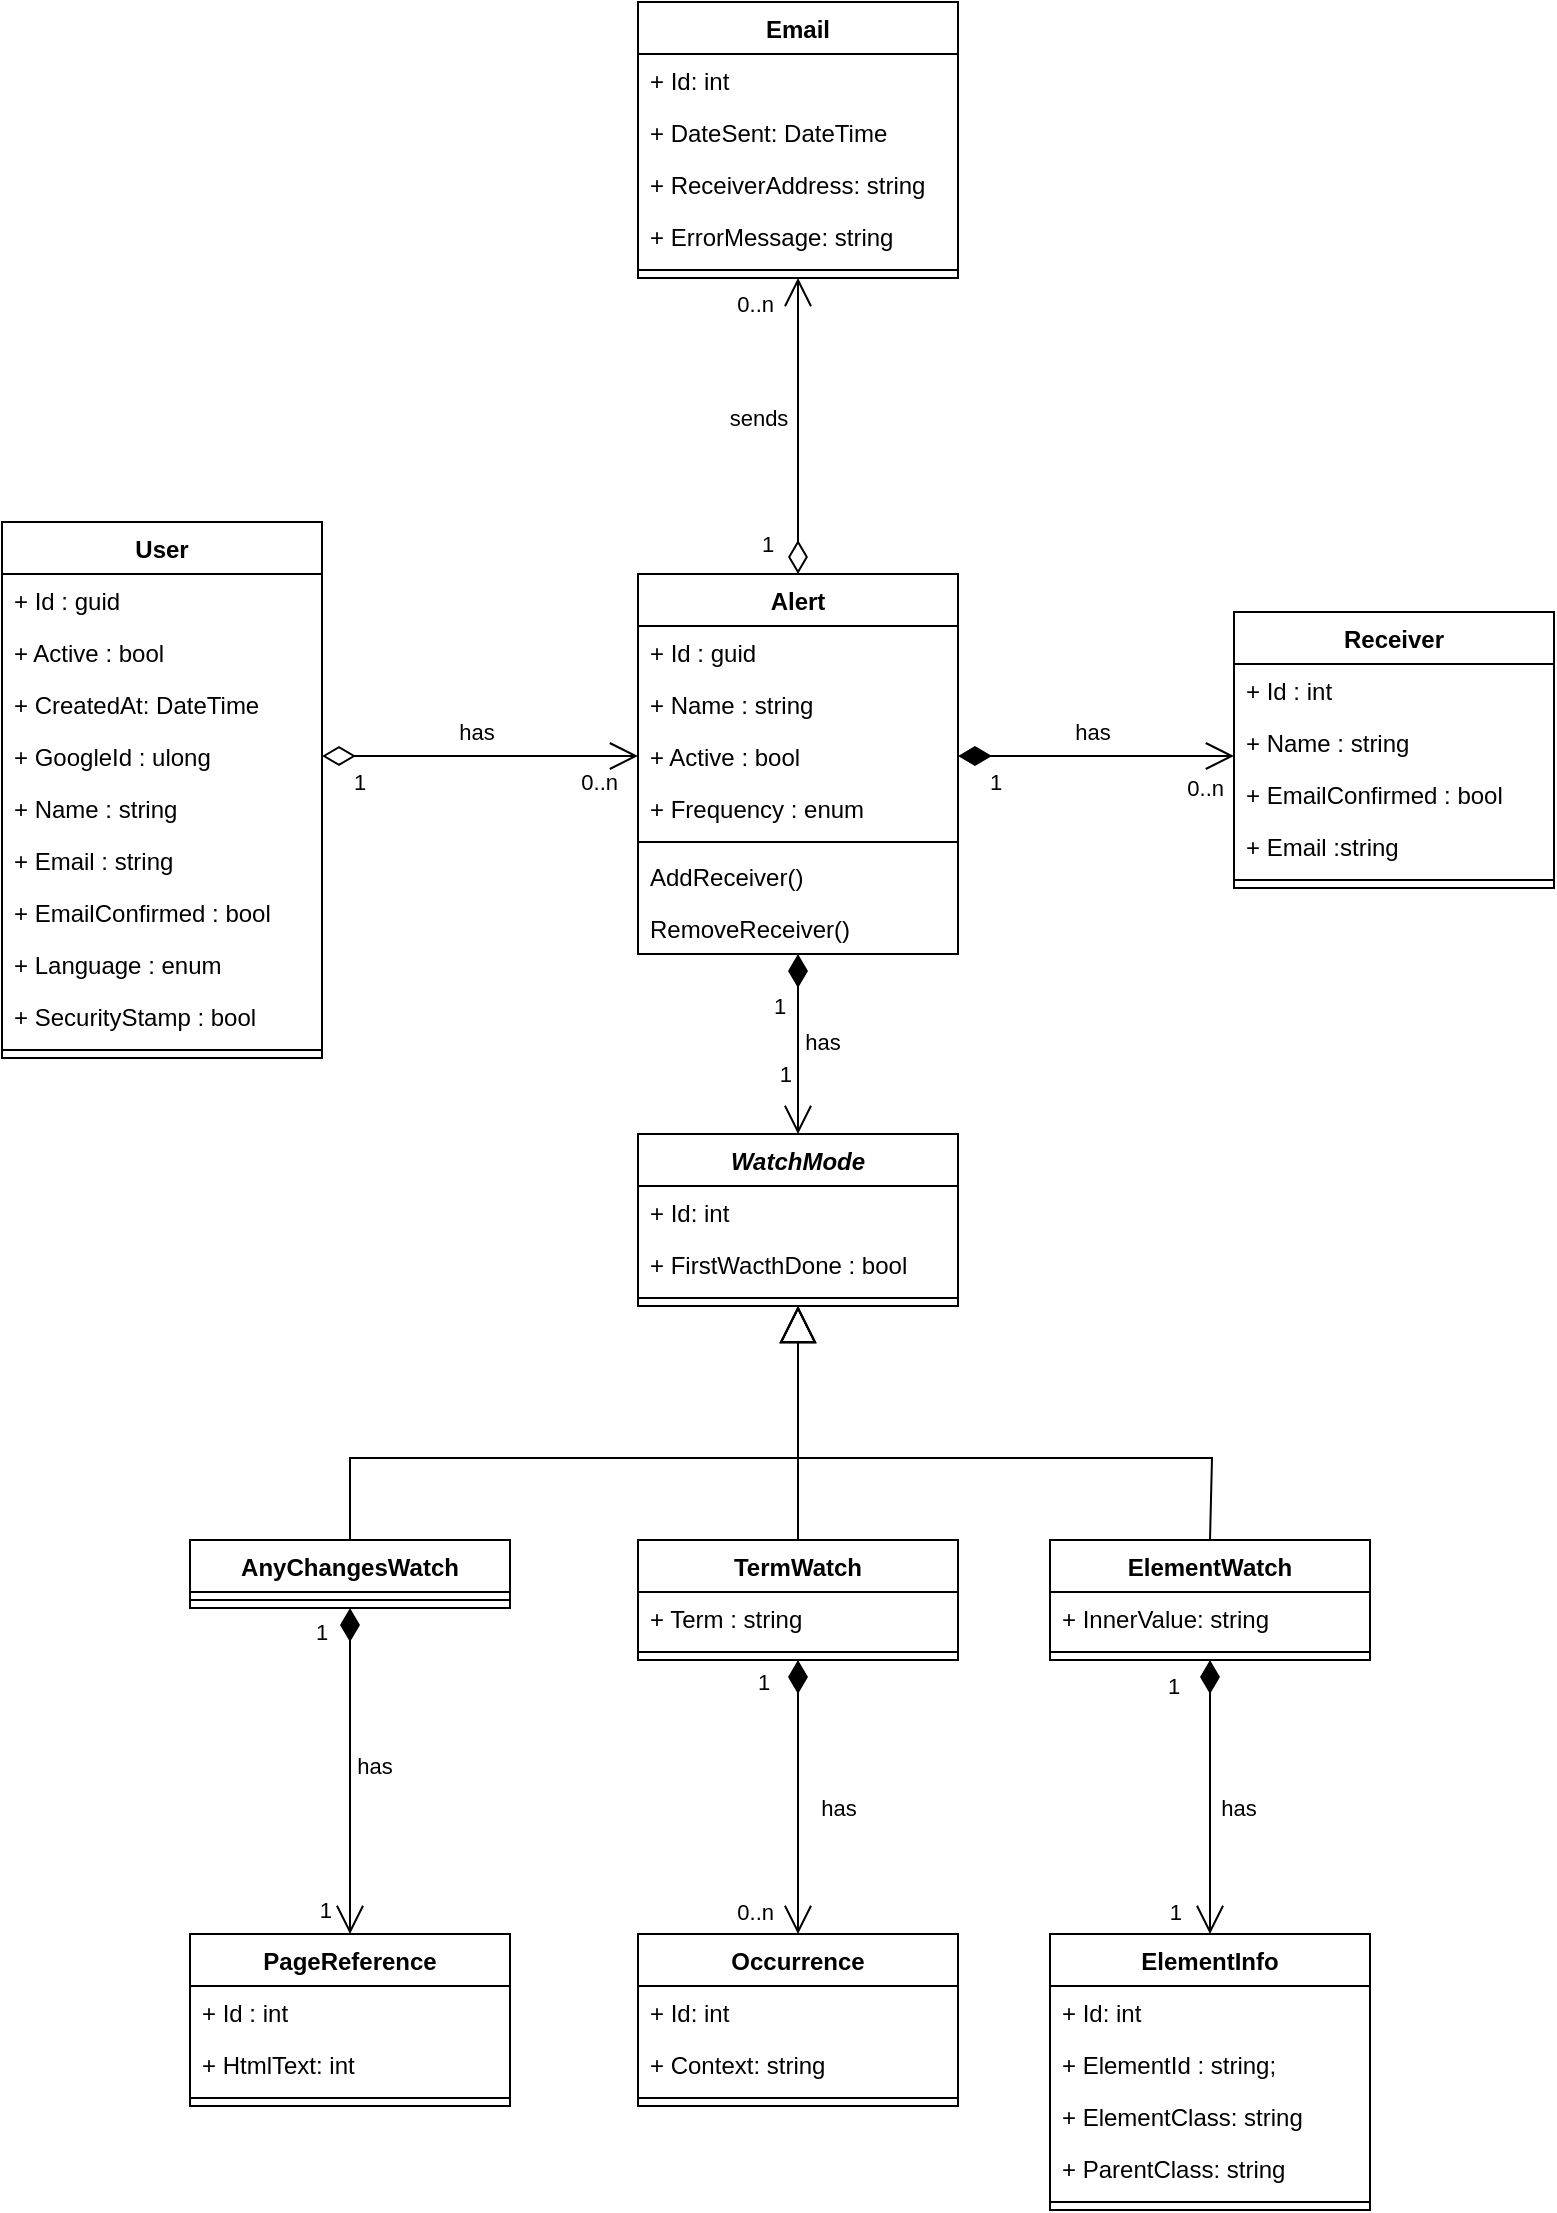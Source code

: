 <mxfile>
    <diagram id="C5RBs43oDa-KdzZeNtuy" name="Page-1">
        <mxGraphModel dx="1260" dy="548" grid="1" gridSize="10" guides="1" tooltips="1" connect="1" arrows="1" fold="1" page="1" pageScale="1" pageWidth="827" pageHeight="1169" math="0" shadow="0">
            <root>
                <mxCell id="WIyWlLk6GJQsqaUBKTNV-0"/>
                <mxCell id="WIyWlLk6GJQsqaUBKTNV-1" parent="WIyWlLk6GJQsqaUBKTNV-0"/>
                <mxCell id="zkfFHV4jXpPFQw0GAbJ--0" value="User" style="swimlane;fontStyle=1;align=center;verticalAlign=top;childLayout=stackLayout;horizontal=1;startSize=26;horizontalStack=0;resizeParent=1;resizeLast=0;collapsible=1;marginBottom=0;rounded=0;shadow=0;strokeWidth=1;" parent="WIyWlLk6GJQsqaUBKTNV-1" vertex="1">
                    <mxGeometry x="-800" y="293" width="160" height="268" as="geometry">
                        <mxRectangle x="40" y="60" width="160" height="26" as="alternateBounds"/>
                    </mxGeometry>
                </mxCell>
                <mxCell id="zkfFHV4jXpPFQw0GAbJ--1" value="+ Id : guid" style="text;align=left;verticalAlign=top;spacingLeft=4;spacingRight=4;overflow=hidden;rotatable=0;points=[[0,0.5],[1,0.5]];portConstraint=eastwest;" parent="zkfFHV4jXpPFQw0GAbJ--0" vertex="1">
                    <mxGeometry y="26" width="160" height="26" as="geometry"/>
                </mxCell>
                <mxCell id="y_DVmvTGEF5yLgAuHi2X-27" value="+ Active : bool" style="text;align=left;verticalAlign=top;spacingLeft=4;spacingRight=4;overflow=hidden;rotatable=0;points=[[0,0.5],[1,0.5]];portConstraint=eastwest;" parent="zkfFHV4jXpPFQw0GAbJ--0" vertex="1">
                    <mxGeometry y="52" width="160" height="26" as="geometry"/>
                </mxCell>
                <mxCell id="0" value="+ CreatedAt: DateTime" style="text;align=left;verticalAlign=top;spacingLeft=4;spacingRight=4;overflow=hidden;rotatable=0;points=[[0,0.5],[1,0.5]];portConstraint=eastwest;" vertex="1" parent="zkfFHV4jXpPFQw0GAbJ--0">
                    <mxGeometry y="78" width="160" height="26" as="geometry"/>
                </mxCell>
                <mxCell id="y_DVmvTGEF5yLgAuHi2X-3" value="+ GoogleId : ulong" style="text;align=left;verticalAlign=top;spacingLeft=4;spacingRight=4;overflow=hidden;rotatable=0;points=[[0,0.5],[1,0.5]];portConstraint=eastwest;" parent="zkfFHV4jXpPFQw0GAbJ--0" vertex="1">
                    <mxGeometry y="104" width="160" height="26" as="geometry"/>
                </mxCell>
                <mxCell id="zkfFHV4jXpPFQw0GAbJ--2" value="+ Name : string" style="text;align=left;verticalAlign=top;spacingLeft=4;spacingRight=4;overflow=hidden;rotatable=0;points=[[0,0.5],[1,0.5]];portConstraint=eastwest;rounded=0;shadow=0;html=0;" parent="zkfFHV4jXpPFQw0GAbJ--0" vertex="1">
                    <mxGeometry y="130" width="160" height="26" as="geometry"/>
                </mxCell>
                <mxCell id="y_DVmvTGEF5yLgAuHi2X-2" value="+ Email : string" style="text;align=left;verticalAlign=top;spacingLeft=4;spacingRight=4;overflow=hidden;rotatable=0;points=[[0,0.5],[1,0.5]];portConstraint=eastwest;" parent="zkfFHV4jXpPFQw0GAbJ--0" vertex="1">
                    <mxGeometry y="156" width="160" height="26" as="geometry"/>
                </mxCell>
                <mxCell id="y_DVmvTGEF5yLgAuHi2X-24" value="+ EmailConfirmed : bool" style="text;align=left;verticalAlign=top;spacingLeft=4;spacingRight=4;overflow=hidden;rotatable=0;points=[[0,0.5],[1,0.5]];portConstraint=eastwest;" parent="zkfFHV4jXpPFQw0GAbJ--0" vertex="1">
                    <mxGeometry y="182" width="160" height="26" as="geometry"/>
                </mxCell>
                <mxCell id="y_DVmvTGEF5yLgAuHi2X-4" value="+ Language : enum" style="text;align=left;verticalAlign=top;spacingLeft=4;spacingRight=4;overflow=hidden;rotatable=0;points=[[0,0.5],[1,0.5]];portConstraint=eastwest;" parent="zkfFHV4jXpPFQw0GAbJ--0" vertex="1">
                    <mxGeometry y="208" width="160" height="26" as="geometry"/>
                </mxCell>
                <mxCell id="1" value="+ SecurityStamp : bool" style="text;align=left;verticalAlign=top;spacingLeft=4;spacingRight=4;overflow=hidden;rotatable=0;points=[[0,0.5],[1,0.5]];portConstraint=eastwest;" vertex="1" parent="zkfFHV4jXpPFQw0GAbJ--0">
                    <mxGeometry y="234" width="160" height="26" as="geometry"/>
                </mxCell>
                <mxCell id="zkfFHV4jXpPFQw0GAbJ--4" value="" style="line;html=1;strokeWidth=1;align=left;verticalAlign=middle;spacingTop=-1;spacingLeft=3;spacingRight=3;rotatable=0;labelPosition=right;points=[];portConstraint=eastwest;" parent="zkfFHV4jXpPFQw0GAbJ--0" vertex="1">
                    <mxGeometry y="260" width="160" height="8" as="geometry"/>
                </mxCell>
                <mxCell id="zkfFHV4jXpPFQw0GAbJ--17" value="Alert" style="swimlane;fontStyle=1;align=center;verticalAlign=top;childLayout=stackLayout;horizontal=1;startSize=26;horizontalStack=0;resizeParent=1;resizeLast=0;collapsible=1;marginBottom=0;rounded=0;shadow=0;strokeWidth=1;" parent="WIyWlLk6GJQsqaUBKTNV-1" vertex="1">
                    <mxGeometry x="-482" y="319" width="160" height="190" as="geometry">
                        <mxRectangle x="550" y="140" width="160" height="26" as="alternateBounds"/>
                    </mxGeometry>
                </mxCell>
                <mxCell id="zkfFHV4jXpPFQw0GAbJ--18" value="+ Id : guid" style="text;align=left;verticalAlign=top;spacingLeft=4;spacingRight=4;overflow=hidden;rotatable=0;points=[[0,0.5],[1,0.5]];portConstraint=eastwest;" parent="zkfFHV4jXpPFQw0GAbJ--17" vertex="1">
                    <mxGeometry y="26" width="160" height="26" as="geometry"/>
                </mxCell>
                <mxCell id="y_DVmvTGEF5yLgAuHi2X-29" value="+ Name : string" style="text;align=left;verticalAlign=top;spacingLeft=4;spacingRight=4;overflow=hidden;rotatable=0;points=[[0,0.5],[1,0.5]];portConstraint=eastwest;" parent="zkfFHV4jXpPFQw0GAbJ--17" vertex="1">
                    <mxGeometry y="52" width="160" height="26" as="geometry"/>
                </mxCell>
                <mxCell id="zkfFHV4jXpPFQw0GAbJ--19" value="+ Active : bool" style="text;align=left;verticalAlign=top;spacingLeft=4;spacingRight=4;overflow=hidden;rotatable=0;points=[[0,0.5],[1,0.5]];portConstraint=eastwest;rounded=0;shadow=0;html=0;" parent="zkfFHV4jXpPFQw0GAbJ--17" vertex="1">
                    <mxGeometry y="78" width="160" height="26" as="geometry"/>
                </mxCell>
                <mxCell id="y_DVmvTGEF5yLgAuHi2X-21" value="+ Frequency : enum" style="text;align=left;verticalAlign=top;spacingLeft=4;spacingRight=4;overflow=hidden;rotatable=0;points=[[0,0.5],[1,0.5]];portConstraint=eastwest;rounded=0;shadow=0;html=0;" parent="zkfFHV4jXpPFQw0GAbJ--17" vertex="1">
                    <mxGeometry y="104" width="160" height="26" as="geometry"/>
                </mxCell>
                <mxCell id="zkfFHV4jXpPFQw0GAbJ--23" value="" style="line;html=1;strokeWidth=1;align=left;verticalAlign=middle;spacingTop=-1;spacingLeft=3;spacingRight=3;rotatable=0;labelPosition=right;points=[];portConstraint=eastwest;" parent="zkfFHV4jXpPFQw0GAbJ--17" vertex="1">
                    <mxGeometry y="130" width="160" height="8" as="geometry"/>
                </mxCell>
                <mxCell id="y_DVmvTGEF5yLgAuHi2X-30" value="AddReceiver()" style="text;align=left;verticalAlign=top;spacingLeft=4;spacingRight=4;overflow=hidden;rotatable=0;points=[[0,0.5],[1,0.5]];portConstraint=eastwest;rounded=0;shadow=0;html=0;" parent="zkfFHV4jXpPFQw0GAbJ--17" vertex="1">
                    <mxGeometry y="138" width="160" height="26" as="geometry"/>
                </mxCell>
                <mxCell id="y_DVmvTGEF5yLgAuHi2X-31" value="RemoveReceiver()" style="text;align=left;verticalAlign=top;spacingLeft=4;spacingRight=4;overflow=hidden;rotatable=0;points=[[0,0.5],[1,0.5]];portConstraint=eastwest;rounded=0;shadow=0;html=0;" parent="zkfFHV4jXpPFQw0GAbJ--17" vertex="1">
                    <mxGeometry y="164" width="160" height="26" as="geometry"/>
                </mxCell>
                <mxCell id="y_DVmvTGEF5yLgAuHi2X-6" value="" style="resizable=0;align=right;verticalAlign=bottom;labelBackgroundColor=none;fontSize=12;" parent="WIyWlLk6GJQsqaUBKTNV-1" connectable="0" vertex="1">
                    <mxGeometry x="-449" y="410" as="geometry">
                        <mxPoint x="-71" y="35" as="offset"/>
                    </mxGeometry>
                </mxCell>
                <mxCell id="y_DVmvTGEF5yLgAuHi2X-14" value="Receiver" style="swimlane;fontStyle=1;align=center;verticalAlign=top;childLayout=stackLayout;horizontal=1;startSize=26;horizontalStack=0;resizeParent=1;resizeParentMax=0;resizeLast=0;collapsible=1;marginBottom=0;" parent="WIyWlLk6GJQsqaUBKTNV-1" vertex="1">
                    <mxGeometry x="-184" y="338" width="160" height="138" as="geometry"/>
                </mxCell>
                <mxCell id="y_DVmvTGEF5yLgAuHi2X-15" value="+ Id : int" style="text;strokeColor=none;fillColor=none;align=left;verticalAlign=top;spacingLeft=4;spacingRight=4;overflow=hidden;rotatable=0;points=[[0,0.5],[1,0.5]];portConstraint=eastwest;" parent="y_DVmvTGEF5yLgAuHi2X-14" vertex="1">
                    <mxGeometry y="26" width="160" height="26" as="geometry"/>
                </mxCell>
                <mxCell id="y_DVmvTGEF5yLgAuHi2X-22" value="+ Name : string" style="text;strokeColor=none;fillColor=none;align=left;verticalAlign=top;spacingLeft=4;spacingRight=4;overflow=hidden;rotatable=0;points=[[0,0.5],[1,0.5]];portConstraint=eastwest;" parent="y_DVmvTGEF5yLgAuHi2X-14" vertex="1">
                    <mxGeometry y="52" width="160" height="26" as="geometry"/>
                </mxCell>
                <mxCell id="y_DVmvTGEF5yLgAuHi2X-28" value="+ EmailConfirmed : bool" style="text;strokeColor=none;fillColor=none;align=left;verticalAlign=top;spacingLeft=4;spacingRight=4;overflow=hidden;rotatable=0;points=[[0,0.5],[1,0.5]];portConstraint=eastwest;" parent="y_DVmvTGEF5yLgAuHi2X-14" vertex="1">
                    <mxGeometry y="78" width="160" height="26" as="geometry"/>
                </mxCell>
                <mxCell id="y_DVmvTGEF5yLgAuHi2X-23" value="+ Email :string" style="text;strokeColor=none;fillColor=none;align=left;verticalAlign=top;spacingLeft=4;spacingRight=4;overflow=hidden;rotatable=0;points=[[0,0.5],[1,0.5]];portConstraint=eastwest;" parent="y_DVmvTGEF5yLgAuHi2X-14" vertex="1">
                    <mxGeometry y="104" width="160" height="26" as="geometry"/>
                </mxCell>
                <mxCell id="y_DVmvTGEF5yLgAuHi2X-16" value="" style="line;strokeWidth=1;fillColor=none;align=left;verticalAlign=middle;spacingTop=-1;spacingLeft=3;spacingRight=3;rotatable=0;labelPosition=right;points=[];portConstraint=eastwest;" parent="y_DVmvTGEF5yLgAuHi2X-14" vertex="1">
                    <mxGeometry y="130" width="160" height="8" as="geometry"/>
                </mxCell>
                <mxCell id="y_DVmvTGEF5yLgAuHi2X-32" value="has" style="endArrow=open;html=1;endSize=12;startArrow=diamondThin;startSize=14;startFill=1;edgeStyle=orthogonalEdgeStyle;rounded=0;exitX=1;exitY=0.5;exitDx=0;exitDy=0;entryX=0;entryY=0.769;entryDx=0;entryDy=0;entryPerimeter=0;" parent="WIyWlLk6GJQsqaUBKTNV-1" source="zkfFHV4jXpPFQw0GAbJ--19" target="y_DVmvTGEF5yLgAuHi2X-22" edge="1">
                    <mxGeometry x="-0.029" y="12" relative="1" as="geometry">
                        <mxPoint x="-298" y="410" as="sourcePoint"/>
                        <mxPoint x="-152" y="410" as="targetPoint"/>
                        <mxPoint as="offset"/>
                    </mxGeometry>
                </mxCell>
                <mxCell id="y_DVmvTGEF5yLgAuHi2X-33" value="1" style="edgeLabel;resizable=0;html=1;align=left;verticalAlign=top;" parent="y_DVmvTGEF5yLgAuHi2X-32" connectable="0" vertex="1">
                    <mxGeometry x="-1" relative="1" as="geometry">
                        <mxPoint x="14" as="offset"/>
                    </mxGeometry>
                </mxCell>
                <mxCell id="y_DVmvTGEF5yLgAuHi2X-34" value="0..n" style="edgeLabel;resizable=0;html=1;align=right;verticalAlign=top;" parent="y_DVmvTGEF5yLgAuHi2X-32" connectable="0" vertex="1">
                    <mxGeometry x="1" relative="1" as="geometry">
                        <mxPoint x="-4" y="3" as="offset"/>
                    </mxGeometry>
                </mxCell>
                <mxCell id="y_DVmvTGEF5yLgAuHi2X-35" value="WatchMode" style="swimlane;fontStyle=3;align=center;verticalAlign=top;childLayout=stackLayout;horizontal=1;startSize=26;horizontalStack=0;resizeParent=1;resizeParentMax=0;resizeLast=0;collapsible=1;marginBottom=0;" parent="WIyWlLk6GJQsqaUBKTNV-1" vertex="1">
                    <mxGeometry x="-482" y="599" width="160" height="86" as="geometry"/>
                </mxCell>
                <mxCell id="y_DVmvTGEF5yLgAuHi2X-36" value="+ Id: int" style="text;strokeColor=none;fillColor=none;align=left;verticalAlign=top;spacingLeft=4;spacingRight=4;overflow=hidden;rotatable=0;points=[[0,0.5],[1,0.5]];portConstraint=eastwest;" parent="y_DVmvTGEF5yLgAuHi2X-35" vertex="1">
                    <mxGeometry y="26" width="160" height="26" as="geometry"/>
                </mxCell>
                <mxCell id="IL8PNfp2ytm6pg072xDF-20" value="+ FirstWacthDone : bool" style="text;strokeColor=none;fillColor=none;align=left;verticalAlign=top;spacingLeft=4;spacingRight=4;overflow=hidden;rotatable=0;points=[[0,0.5],[1,0.5]];portConstraint=eastwest;" parent="y_DVmvTGEF5yLgAuHi2X-35" vertex="1">
                    <mxGeometry y="52" width="160" height="26" as="geometry"/>
                </mxCell>
                <mxCell id="y_DVmvTGEF5yLgAuHi2X-37" value="" style="line;strokeWidth=1;fillColor=none;align=left;verticalAlign=middle;spacingTop=-1;spacingLeft=3;spacingRight=3;rotatable=0;labelPosition=right;points=[];portConstraint=eastwest;" parent="y_DVmvTGEF5yLgAuHi2X-35" vertex="1">
                    <mxGeometry y="78" width="160" height="8" as="geometry"/>
                </mxCell>
                <mxCell id="y_DVmvTGEF5yLgAuHi2X-39" value="has" style="endArrow=open;html=1;endSize=12;startArrow=diamondThin;startSize=14;startFill=1;edgeStyle=orthogonalEdgeStyle;rounded=0;entryX=0.5;entryY=0;entryDx=0;entryDy=0;" parent="WIyWlLk6GJQsqaUBKTNV-1" source="zkfFHV4jXpPFQw0GAbJ--17" target="y_DVmvTGEF5yLgAuHi2X-35" edge="1">
                    <mxGeometry x="-0.029" y="12" relative="1" as="geometry">
                        <mxPoint x="-298" y="538" as="sourcePoint"/>
                        <mxPoint x="-322" y="578" as="targetPoint"/>
                        <mxPoint as="offset"/>
                    </mxGeometry>
                </mxCell>
                <mxCell id="y_DVmvTGEF5yLgAuHi2X-40" value="1" style="edgeLabel;resizable=0;html=1;align=left;verticalAlign=top;" parent="y_DVmvTGEF5yLgAuHi2X-39" connectable="0" vertex="1">
                    <mxGeometry x="-1" relative="1" as="geometry">
                        <mxPoint x="-14" y="13" as="offset"/>
                    </mxGeometry>
                </mxCell>
                <mxCell id="y_DVmvTGEF5yLgAuHi2X-41" value="1" style="edgeLabel;resizable=0;html=1;align=right;verticalAlign=top;" parent="y_DVmvTGEF5yLgAuHi2X-39" connectable="0" vertex="1">
                    <mxGeometry x="1" relative="1" as="geometry">
                        <mxPoint x="-3" y="-43" as="offset"/>
                    </mxGeometry>
                </mxCell>
                <mxCell id="IL8PNfp2ytm6pg072xDF-1" value="AnyChangesWatch" style="swimlane;fontStyle=1;align=center;verticalAlign=top;childLayout=stackLayout;horizontal=1;startSize=26;horizontalStack=0;resizeParent=1;resizeParentMax=0;resizeLast=0;collapsible=1;marginBottom=0;" parent="WIyWlLk6GJQsqaUBKTNV-1" vertex="1">
                    <mxGeometry x="-706" y="802" width="160" height="34" as="geometry"/>
                </mxCell>
                <mxCell id="IL8PNfp2ytm6pg072xDF-3" value="" style="line;strokeWidth=1;fillColor=none;align=left;verticalAlign=middle;spacingTop=-1;spacingLeft=3;spacingRight=3;rotatable=0;labelPosition=right;points=[];portConstraint=eastwest;" parent="IL8PNfp2ytm6pg072xDF-1" vertex="1">
                    <mxGeometry y="26" width="160" height="8" as="geometry"/>
                </mxCell>
                <mxCell id="IL8PNfp2ytm6pg072xDF-5" value="TermWatch" style="swimlane;fontStyle=1;align=center;verticalAlign=top;childLayout=stackLayout;horizontal=1;startSize=26;horizontalStack=0;resizeParent=1;resizeParentMax=0;resizeLast=0;collapsible=1;marginBottom=0;" parent="WIyWlLk6GJQsqaUBKTNV-1" vertex="1">
                    <mxGeometry x="-482" y="802" width="160" height="60" as="geometry"/>
                </mxCell>
                <mxCell id="IL8PNfp2ytm6pg072xDF-6" value="+ Term : string" style="text;strokeColor=none;fillColor=none;align=left;verticalAlign=top;spacingLeft=4;spacingRight=4;overflow=hidden;rotatable=0;points=[[0,0.5],[1,0.5]];portConstraint=eastwest;" parent="IL8PNfp2ytm6pg072xDF-5" vertex="1">
                    <mxGeometry y="26" width="160" height="26" as="geometry"/>
                </mxCell>
                <mxCell id="IL8PNfp2ytm6pg072xDF-7" value="" style="line;strokeWidth=1;fillColor=none;align=left;verticalAlign=middle;spacingTop=-1;spacingLeft=3;spacingRight=3;rotatable=0;labelPosition=right;points=[];portConstraint=eastwest;" parent="IL8PNfp2ytm6pg072xDF-5" vertex="1">
                    <mxGeometry y="52" width="160" height="8" as="geometry"/>
                </mxCell>
                <mxCell id="IL8PNfp2ytm6pg072xDF-9" value="ElementWatch" style="swimlane;fontStyle=1;align=center;verticalAlign=top;childLayout=stackLayout;horizontal=1;startSize=26;horizontalStack=0;resizeParent=1;resizeParentMax=0;resizeLast=0;collapsible=1;marginBottom=0;" parent="WIyWlLk6GJQsqaUBKTNV-1" vertex="1">
                    <mxGeometry x="-276" y="802" width="160" height="60" as="geometry"/>
                </mxCell>
                <mxCell id="erF2GCkGY189fPx6bUt2-32" value="+ InnerValue: string" style="text;strokeColor=none;fillColor=none;align=left;verticalAlign=top;spacingLeft=4;spacingRight=4;overflow=hidden;rotatable=0;points=[[0,0.5],[1,0.5]];portConstraint=eastwest;" parent="IL8PNfp2ytm6pg072xDF-9" vertex="1">
                    <mxGeometry y="26" width="160" height="26" as="geometry"/>
                </mxCell>
                <mxCell id="IL8PNfp2ytm6pg072xDF-11" value="" style="line;strokeWidth=1;fillColor=none;align=left;verticalAlign=middle;spacingTop=-1;spacingLeft=3;spacingRight=3;rotatable=0;labelPosition=right;points=[];portConstraint=eastwest;" parent="IL8PNfp2ytm6pg072xDF-9" vertex="1">
                    <mxGeometry y="52" width="160" height="8" as="geometry"/>
                </mxCell>
                <mxCell id="IL8PNfp2ytm6pg072xDF-13" value="" style="endArrow=block;endSize=16;endFill=0;html=1;rounded=0;entryX=0.5;entryY=1;entryDx=0;entryDy=0;exitX=0.5;exitY=0;exitDx=0;exitDy=0;" parent="WIyWlLk6GJQsqaUBKTNV-1" source="IL8PNfp2ytm6pg072xDF-1" target="y_DVmvTGEF5yLgAuHi2X-35" edge="1">
                    <mxGeometry width="160" relative="1" as="geometry">
                        <mxPoint x="-496" y="751" as="sourcePoint"/>
                        <mxPoint x="-403" y="711" as="targetPoint"/>
                        <Array as="points">
                            <mxPoint x="-626" y="761"/>
                            <mxPoint x="-402" y="761"/>
                        </Array>
                    </mxGeometry>
                </mxCell>
                <mxCell id="IL8PNfp2ytm6pg072xDF-14" value="" style="endArrow=block;endSize=16;endFill=0;html=1;rounded=0;entryX=0.5;entryY=1;entryDx=0;entryDy=0;" parent="WIyWlLk6GJQsqaUBKTNV-1" source="IL8PNfp2ytm6pg072xDF-5" target="y_DVmvTGEF5yLgAuHi2X-35" edge="1">
                    <mxGeometry width="160" relative="1" as="geometry">
                        <mxPoint x="-496" y="791" as="sourcePoint"/>
                        <mxPoint x="-426" y="719" as="targetPoint"/>
                        <Array as="points">
                            <mxPoint x="-402" y="769"/>
                        </Array>
                    </mxGeometry>
                </mxCell>
                <mxCell id="IL8PNfp2ytm6pg072xDF-15" value="" style="endArrow=block;endSize=16;endFill=0;html=1;rounded=0;exitX=0.5;exitY=0;exitDx=0;exitDy=0;entryX=0.5;entryY=1;entryDx=0;entryDy=0;" parent="WIyWlLk6GJQsqaUBKTNV-1" source="IL8PNfp2ytm6pg072xDF-9" target="y_DVmvTGEF5yLgAuHi2X-35" edge="1">
                    <mxGeometry width="160" relative="1" as="geometry">
                        <mxPoint x="-194.56" y="800.022" as="sourcePoint"/>
                        <mxPoint x="-466" y="669" as="targetPoint"/>
                        <Array as="points">
                            <mxPoint x="-195" y="761"/>
                            <mxPoint x="-402" y="761"/>
                        </Array>
                    </mxGeometry>
                </mxCell>
                <mxCell id="IL8PNfp2ytm6pg072xDF-21" value="PageReference" style="swimlane;fontStyle=1;align=center;verticalAlign=top;childLayout=stackLayout;horizontal=1;startSize=26;horizontalStack=0;resizeParent=1;resizeParentMax=0;resizeLast=0;collapsible=1;marginBottom=0;" parent="WIyWlLk6GJQsqaUBKTNV-1" vertex="1">
                    <mxGeometry x="-706" y="999" width="160" height="86" as="geometry"/>
                </mxCell>
                <mxCell id="IL8PNfp2ytm6pg072xDF-22" value="+ Id : int" style="text;strokeColor=none;fillColor=none;align=left;verticalAlign=top;spacingLeft=4;spacingRight=4;overflow=hidden;rotatable=0;points=[[0,0.5],[1,0.5]];portConstraint=eastwest;" parent="IL8PNfp2ytm6pg072xDF-21" vertex="1">
                    <mxGeometry y="26" width="160" height="26" as="geometry"/>
                </mxCell>
                <mxCell id="IL8PNfp2ytm6pg072xDF-41" value="+ HtmlText: int" style="text;strokeColor=none;fillColor=none;align=left;verticalAlign=top;spacingLeft=4;spacingRight=4;overflow=hidden;rotatable=0;points=[[0,0.5],[1,0.5]];portConstraint=eastwest;" parent="IL8PNfp2ytm6pg072xDF-21" vertex="1">
                    <mxGeometry y="52" width="160" height="26" as="geometry"/>
                </mxCell>
                <mxCell id="IL8PNfp2ytm6pg072xDF-23" value="" style="line;strokeWidth=1;fillColor=none;align=left;verticalAlign=middle;spacingTop=-1;spacingLeft=3;spacingRight=3;rotatable=0;labelPosition=right;points=[];portConstraint=eastwest;" parent="IL8PNfp2ytm6pg072xDF-21" vertex="1">
                    <mxGeometry y="78" width="160" height="8" as="geometry"/>
                </mxCell>
                <mxCell id="IL8PNfp2ytm6pg072xDF-25" value="Occurrence" style="swimlane;fontStyle=1;align=center;verticalAlign=top;childLayout=stackLayout;horizontal=1;startSize=26;horizontalStack=0;resizeParent=1;resizeParentMax=0;resizeLast=0;collapsible=1;marginBottom=0;" parent="WIyWlLk6GJQsqaUBKTNV-1" vertex="1">
                    <mxGeometry x="-482" y="999" width="160" height="86" as="geometry"/>
                </mxCell>
                <mxCell id="IL8PNfp2ytm6pg072xDF-26" value="+ Id: int" style="text;strokeColor=none;fillColor=none;align=left;verticalAlign=top;spacingLeft=4;spacingRight=4;overflow=hidden;rotatable=0;points=[[0,0.5],[1,0.5]];portConstraint=eastwest;" parent="IL8PNfp2ytm6pg072xDF-25" vertex="1">
                    <mxGeometry y="26" width="160" height="26" as="geometry"/>
                </mxCell>
                <mxCell id="erF2GCkGY189fPx6bUt2-36" value="+ Context: string" style="text;strokeColor=none;fillColor=none;align=left;verticalAlign=top;spacingLeft=4;spacingRight=4;overflow=hidden;rotatable=0;points=[[0,0.5],[1,0.5]];portConstraint=eastwest;" parent="IL8PNfp2ytm6pg072xDF-25" vertex="1">
                    <mxGeometry y="52" width="160" height="26" as="geometry"/>
                </mxCell>
                <mxCell id="IL8PNfp2ytm6pg072xDF-27" value="" style="line;strokeWidth=1;fillColor=none;align=left;verticalAlign=middle;spacingTop=-1;spacingLeft=3;spacingRight=3;rotatable=0;labelPosition=right;points=[];portConstraint=eastwest;" parent="IL8PNfp2ytm6pg072xDF-25" vertex="1">
                    <mxGeometry y="78" width="160" height="8" as="geometry"/>
                </mxCell>
                <mxCell id="IL8PNfp2ytm6pg072xDF-29" value="ElementInfo" style="swimlane;fontStyle=1;align=center;verticalAlign=top;childLayout=stackLayout;horizontal=1;startSize=26;horizontalStack=0;resizeParent=1;resizeParentMax=0;resizeLast=0;collapsible=1;marginBottom=0;" parent="WIyWlLk6GJQsqaUBKTNV-1" vertex="1">
                    <mxGeometry x="-276" y="999" width="160" height="138" as="geometry"/>
                </mxCell>
                <mxCell id="erF2GCkGY189fPx6bUt2-31" value="+ Id: int" style="text;strokeColor=none;fillColor=none;align=left;verticalAlign=top;spacingLeft=4;spacingRight=4;overflow=hidden;rotatable=0;points=[[0,0.5],[1,0.5]];portConstraint=eastwest;" parent="IL8PNfp2ytm6pg072xDF-29" vertex="1">
                    <mxGeometry y="26" width="160" height="26" as="geometry"/>
                </mxCell>
                <mxCell id="erF2GCkGY189fPx6bUt2-30" value="+ ElementId : string;" style="text;strokeColor=none;fillColor=none;align=left;verticalAlign=top;spacingLeft=4;spacingRight=4;overflow=hidden;rotatable=0;points=[[0,0.5],[1,0.5]];portConstraint=eastwest;" parent="IL8PNfp2ytm6pg072xDF-29" vertex="1">
                    <mxGeometry y="52" width="160" height="26" as="geometry"/>
                </mxCell>
                <mxCell id="IL8PNfp2ytm6pg072xDF-30" value="+ ElementClass: string" style="text;strokeColor=none;fillColor=none;align=left;verticalAlign=top;spacingLeft=4;spacingRight=4;overflow=hidden;rotatable=0;points=[[0,0.5],[1,0.5]];portConstraint=eastwest;" parent="IL8PNfp2ytm6pg072xDF-29" vertex="1">
                    <mxGeometry y="78" width="160" height="26" as="geometry"/>
                </mxCell>
                <mxCell id="erF2GCkGY189fPx6bUt2-35" value="+ ParentClass: string" style="text;strokeColor=none;fillColor=none;align=left;verticalAlign=top;spacingLeft=4;spacingRight=4;overflow=hidden;rotatable=0;points=[[0,0.5],[1,0.5]];portConstraint=eastwest;" parent="IL8PNfp2ytm6pg072xDF-29" vertex="1">
                    <mxGeometry y="104" width="160" height="26" as="geometry"/>
                </mxCell>
                <mxCell id="IL8PNfp2ytm6pg072xDF-31" value="" style="line;strokeWidth=1;fillColor=none;align=left;verticalAlign=middle;spacingTop=-1;spacingLeft=3;spacingRight=3;rotatable=0;labelPosition=right;points=[];portConstraint=eastwest;" parent="IL8PNfp2ytm6pg072xDF-29" vertex="1">
                    <mxGeometry y="130" width="160" height="8" as="geometry"/>
                </mxCell>
                <mxCell id="IL8PNfp2ytm6pg072xDF-33" value="Email" style="swimlane;fontStyle=1;align=center;verticalAlign=top;childLayout=stackLayout;horizontal=1;startSize=26;horizontalStack=0;resizeParent=1;resizeParentMax=0;resizeLast=0;collapsible=1;marginBottom=0;" parent="WIyWlLk6GJQsqaUBKTNV-1" vertex="1">
                    <mxGeometry x="-482" y="33" width="160" height="138" as="geometry"/>
                </mxCell>
                <mxCell id="IL8PNfp2ytm6pg072xDF-34" value="+ Id: int" style="text;strokeColor=none;fillColor=none;align=left;verticalAlign=top;spacingLeft=4;spacingRight=4;overflow=hidden;rotatable=0;points=[[0,0.5],[1,0.5]];portConstraint=eastwest;" parent="IL8PNfp2ytm6pg072xDF-33" vertex="1">
                    <mxGeometry y="26" width="160" height="26" as="geometry"/>
                </mxCell>
                <mxCell id="erF2GCkGY189fPx6bUt2-37" value="+ DateSent: DateTime" style="text;strokeColor=none;fillColor=none;align=left;verticalAlign=top;spacingLeft=4;spacingRight=4;overflow=hidden;rotatable=0;points=[[0,0.5],[1,0.5]];portConstraint=eastwest;" parent="IL8PNfp2ytm6pg072xDF-33" vertex="1">
                    <mxGeometry y="52" width="160" height="26" as="geometry"/>
                </mxCell>
                <mxCell id="erF2GCkGY189fPx6bUt2-38" value="+ ReceiverAddress: string" style="text;strokeColor=none;fillColor=none;align=left;verticalAlign=top;spacingLeft=4;spacingRight=4;overflow=hidden;rotatable=0;points=[[0,0.5],[1,0.5]];portConstraint=eastwest;" parent="IL8PNfp2ytm6pg072xDF-33" vertex="1">
                    <mxGeometry y="78" width="160" height="26" as="geometry"/>
                </mxCell>
                <mxCell id="erF2GCkGY189fPx6bUt2-13" value="+ ErrorMessage: string" style="text;strokeColor=none;fillColor=none;align=left;verticalAlign=top;spacingLeft=4;spacingRight=4;overflow=hidden;rotatable=0;points=[[0,0.5],[1,0.5]];portConstraint=eastwest;" parent="IL8PNfp2ytm6pg072xDF-33" vertex="1">
                    <mxGeometry y="104" width="160" height="26" as="geometry"/>
                </mxCell>
                <mxCell id="IL8PNfp2ytm6pg072xDF-35" value="" style="line;strokeWidth=1;fillColor=none;align=left;verticalAlign=middle;spacingTop=-1;spacingLeft=3;spacingRight=3;rotatable=0;labelPosition=right;points=[];portConstraint=eastwest;" parent="IL8PNfp2ytm6pg072xDF-33" vertex="1">
                    <mxGeometry y="130" width="160" height="8" as="geometry"/>
                </mxCell>
                <mxCell id="erF2GCkGY189fPx6bUt2-7" value="has" style="endArrow=open;html=1;endSize=12;startArrow=diamondThin;startSize=14;startFill=0;edgeStyle=orthogonalEdgeStyle;rounded=0;exitX=1;exitY=0.5;exitDx=0;exitDy=0;entryX=0;entryY=0.5;entryDx=0;entryDy=0;" parent="WIyWlLk6GJQsqaUBKTNV-1" source="y_DVmvTGEF5yLgAuHi2X-3" target="zkfFHV4jXpPFQw0GAbJ--19" edge="1">
                    <mxGeometry x="-0.029" y="12" relative="1" as="geometry">
                        <mxPoint x="-662" y="409.6" as="sourcePoint"/>
                        <mxPoint x="-502" y="409.6" as="targetPoint"/>
                        <mxPoint as="offset"/>
                    </mxGeometry>
                </mxCell>
                <mxCell id="erF2GCkGY189fPx6bUt2-8" value="1" style="edgeLabel;resizable=0;html=1;align=left;verticalAlign=top;" parent="erF2GCkGY189fPx6bUt2-7" connectable="0" vertex="1">
                    <mxGeometry x="-1" relative="1" as="geometry">
                        <mxPoint x="14" as="offset"/>
                    </mxGeometry>
                </mxCell>
                <mxCell id="erF2GCkGY189fPx6bUt2-9" value="0..n" style="edgeLabel;resizable=0;html=1;align=right;verticalAlign=top;" parent="erF2GCkGY189fPx6bUt2-7" connectable="0" vertex="1">
                    <mxGeometry x="1" relative="1" as="geometry">
                        <mxPoint x="-10" as="offset"/>
                    </mxGeometry>
                </mxCell>
                <mxCell id="erF2GCkGY189fPx6bUt2-10" value="sends" style="endArrow=open;html=1;endSize=12;startArrow=diamondThin;startSize=14;startFill=0;edgeStyle=orthogonalEdgeStyle;rounded=0;exitX=0.5;exitY=0;exitDx=0;exitDy=0;entryX=0.5;entryY=1;entryDx=0;entryDy=0;" parent="WIyWlLk6GJQsqaUBKTNV-1" source="zkfFHV4jXpPFQw0GAbJ--17" target="IL8PNfp2ytm6pg072xDF-33" edge="1">
                    <mxGeometry x="0.052" y="20" relative="1" as="geometry">
                        <mxPoint x="-492" y="258" as="sourcePoint"/>
                        <mxPoint x="-334" y="258" as="targetPoint"/>
                        <mxPoint as="offset"/>
                    </mxGeometry>
                </mxCell>
                <mxCell id="erF2GCkGY189fPx6bUt2-11" value="1" style="edgeLabel;resizable=0;html=1;align=left;verticalAlign=top;" parent="erF2GCkGY189fPx6bUt2-10" connectable="0" vertex="1">
                    <mxGeometry x="-1" relative="1" as="geometry">
                        <mxPoint x="-20" y="-28" as="offset"/>
                    </mxGeometry>
                </mxCell>
                <mxCell id="erF2GCkGY189fPx6bUt2-12" value="0..n" style="edgeLabel;resizable=0;html=1;align=right;verticalAlign=top;" parent="erF2GCkGY189fPx6bUt2-10" connectable="0" vertex="1">
                    <mxGeometry x="1" relative="1" as="geometry">
                        <mxPoint x="-12" as="offset"/>
                    </mxGeometry>
                </mxCell>
                <mxCell id="erF2GCkGY189fPx6bUt2-14" value="has" style="endArrow=open;html=1;endSize=12;startArrow=diamondThin;startSize=14;startFill=1;edgeStyle=orthogonalEdgeStyle;rounded=0;exitX=0.5;exitY=1;exitDx=0;exitDy=0;entryX=0.5;entryY=0;entryDx=0;entryDy=0;" parent="WIyWlLk6GJQsqaUBKTNV-1" source="IL8PNfp2ytm6pg072xDF-1" target="IL8PNfp2ytm6pg072xDF-21" edge="1">
                    <mxGeometry x="-0.029" y="12" relative="1" as="geometry">
                        <mxPoint x="-626.32" y="862.78" as="sourcePoint"/>
                        <mxPoint x="-626" y="958" as="targetPoint"/>
                        <mxPoint as="offset"/>
                    </mxGeometry>
                </mxCell>
                <mxCell id="erF2GCkGY189fPx6bUt2-15" value="1" style="edgeLabel;resizable=0;html=1;align=left;verticalAlign=top;" parent="erF2GCkGY189fPx6bUt2-14" connectable="0" vertex="1">
                    <mxGeometry x="-1" relative="1" as="geometry">
                        <mxPoint x="-19" y="-1" as="offset"/>
                    </mxGeometry>
                </mxCell>
                <mxCell id="erF2GCkGY189fPx6bUt2-16" value="1" style="edgeLabel;resizable=0;html=1;align=right;verticalAlign=top;" parent="erF2GCkGY189fPx6bUt2-14" connectable="0" vertex="1">
                    <mxGeometry x="1" relative="1" as="geometry">
                        <mxPoint x="-9" y="-25" as="offset"/>
                    </mxGeometry>
                </mxCell>
                <mxCell id="erF2GCkGY189fPx6bUt2-24" value="has" style="endArrow=open;html=1;endSize=12;startArrow=diamondThin;startSize=14;startFill=1;edgeStyle=orthogonalEdgeStyle;rounded=0;entryX=0.5;entryY=0;entryDx=0;entryDy=0;exitX=0.5;exitY=1;exitDx=0;exitDy=0;" parent="WIyWlLk6GJQsqaUBKTNV-1" source="IL8PNfp2ytm6pg072xDF-5" target="IL8PNfp2ytm6pg072xDF-25" edge="1">
                    <mxGeometry x="0.081" y="20" relative="1" as="geometry">
                        <mxPoint x="-402" y="898" as="sourcePoint"/>
                        <mxPoint x="-242" y="918" as="targetPoint"/>
                        <Array as="points"/>
                        <mxPoint as="offset"/>
                    </mxGeometry>
                </mxCell>
                <mxCell id="erF2GCkGY189fPx6bUt2-25" value="1" style="edgeLabel;resizable=0;html=1;align=left;verticalAlign=top;" parent="erF2GCkGY189fPx6bUt2-24" connectable="0" vertex="1">
                    <mxGeometry x="-1" relative="1" as="geometry">
                        <mxPoint x="-22" y="-2" as="offset"/>
                    </mxGeometry>
                </mxCell>
                <mxCell id="erF2GCkGY189fPx6bUt2-26" value="0..n" style="edgeLabel;resizable=0;html=1;align=right;verticalAlign=top;" parent="erF2GCkGY189fPx6bUt2-24" connectable="0" vertex="1">
                    <mxGeometry x="1" relative="1" as="geometry">
                        <mxPoint x="-12" y="-24" as="offset"/>
                    </mxGeometry>
                </mxCell>
                <mxCell id="erF2GCkGY189fPx6bUt2-27" value="has" style="endArrow=open;html=1;endSize=12;startArrow=diamondThin;startSize=14;startFill=1;edgeStyle=orthogonalEdgeStyle;rounded=0;exitX=0.5;exitY=1;exitDx=0;exitDy=0;entryX=0.5;entryY=0;entryDx=0;entryDy=0;" parent="WIyWlLk6GJQsqaUBKTNV-1" source="IL8PNfp2ytm6pg072xDF-9" target="IL8PNfp2ytm6pg072xDF-29" edge="1">
                    <mxGeometry x="0.081" y="14" relative="1" as="geometry">
                        <mxPoint x="-202" y="918" as="sourcePoint"/>
                        <mxPoint x="-262" y="958" as="targetPoint"/>
                        <mxPoint as="offset"/>
                    </mxGeometry>
                </mxCell>
                <mxCell id="erF2GCkGY189fPx6bUt2-28" value="1" style="edgeLabel;resizable=0;html=1;align=left;verticalAlign=top;" parent="erF2GCkGY189fPx6bUt2-27" connectable="0" vertex="1">
                    <mxGeometry x="-1" relative="1" as="geometry">
                        <mxPoint x="-23" as="offset"/>
                    </mxGeometry>
                </mxCell>
                <mxCell id="erF2GCkGY189fPx6bUt2-29" value="1" style="edgeLabel;resizable=0;html=1;align=right;verticalAlign=top;" parent="erF2GCkGY189fPx6bUt2-27" connectable="0" vertex="1">
                    <mxGeometry x="1" relative="1" as="geometry">
                        <mxPoint x="-14" y="-24" as="offset"/>
                    </mxGeometry>
                </mxCell>
            </root>
        </mxGraphModel>
    </diagram>
</mxfile>